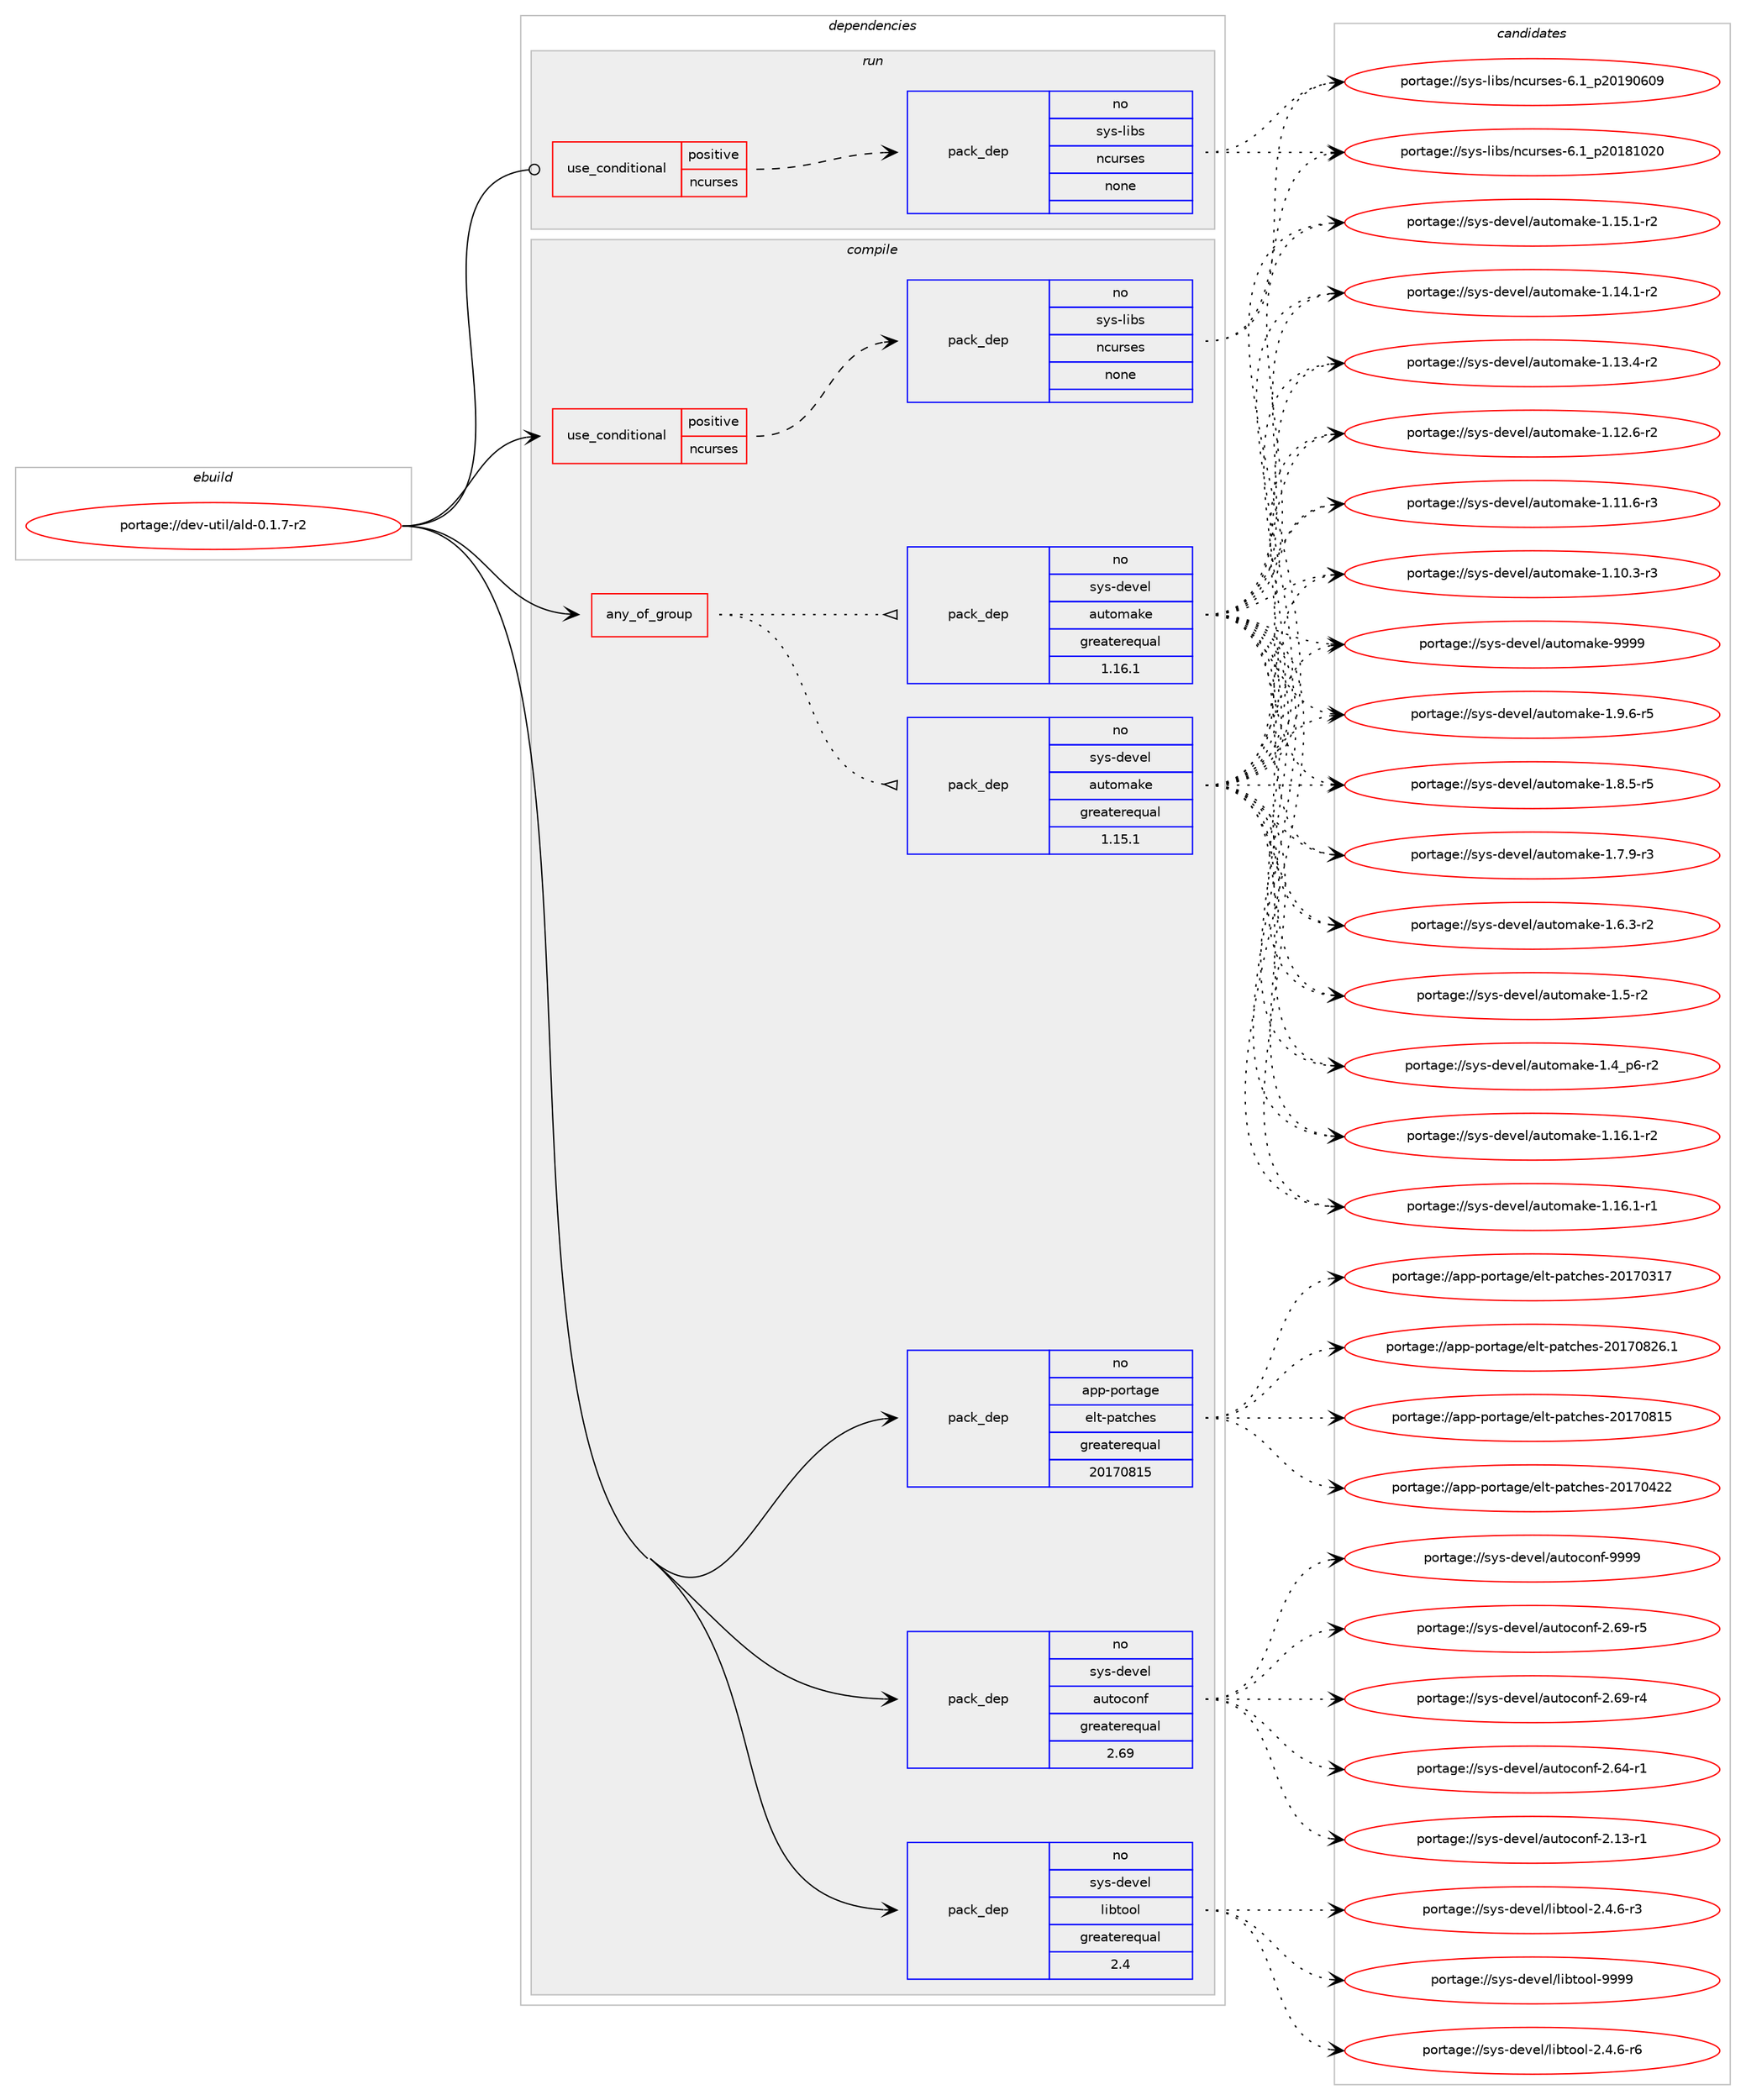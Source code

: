digraph prolog {

# *************
# Graph options
# *************

newrank=true;
concentrate=true;
compound=true;
graph [rankdir=LR,fontname=Helvetica,fontsize=10,ranksep=1.5];#, ranksep=2.5, nodesep=0.2];
edge  [arrowhead=vee];
node  [fontname=Helvetica,fontsize=10];

# **********
# The ebuild
# **********

subgraph cluster_leftcol {
color=gray;
label=<<i>ebuild</i>>;
id [label="portage://dev-util/ald-0.1.7-r2", color=red, width=4, href="../dev-util/ald-0.1.7-r2.svg"];
}

# ****************
# The dependencies
# ****************

subgraph cluster_midcol {
color=gray;
label=<<i>dependencies</i>>;
subgraph cluster_compile {
fillcolor="#eeeeee";
style=filled;
label=<<i>compile</i>>;
subgraph any4493 {
dependency307438 [label=<<TABLE BORDER="0" CELLBORDER="1" CELLSPACING="0" CELLPADDING="4"><TR><TD CELLPADDING="10">any_of_group</TD></TR></TABLE>>, shape=none, color=red];subgraph pack238922 {
dependency307439 [label=<<TABLE BORDER="0" CELLBORDER="1" CELLSPACING="0" CELLPADDING="4" WIDTH="220"><TR><TD ROWSPAN="6" CELLPADDING="30">pack_dep</TD></TR><TR><TD WIDTH="110">no</TD></TR><TR><TD>sys-devel</TD></TR><TR><TD>automake</TD></TR><TR><TD>greaterequal</TD></TR><TR><TD>1.16.1</TD></TR></TABLE>>, shape=none, color=blue];
}
dependency307438:e -> dependency307439:w [weight=20,style="dotted",arrowhead="oinv"];
subgraph pack238923 {
dependency307440 [label=<<TABLE BORDER="0" CELLBORDER="1" CELLSPACING="0" CELLPADDING="4" WIDTH="220"><TR><TD ROWSPAN="6" CELLPADDING="30">pack_dep</TD></TR><TR><TD WIDTH="110">no</TD></TR><TR><TD>sys-devel</TD></TR><TR><TD>automake</TD></TR><TR><TD>greaterequal</TD></TR><TR><TD>1.15.1</TD></TR></TABLE>>, shape=none, color=blue];
}
dependency307438:e -> dependency307440:w [weight=20,style="dotted",arrowhead="oinv"];
}
id:e -> dependency307438:w [weight=20,style="solid",arrowhead="vee"];
subgraph cond63819 {
dependency307441 [label=<<TABLE BORDER="0" CELLBORDER="1" CELLSPACING="0" CELLPADDING="4"><TR><TD ROWSPAN="3" CELLPADDING="10">use_conditional</TD></TR><TR><TD>positive</TD></TR><TR><TD>ncurses</TD></TR></TABLE>>, shape=none, color=red];
subgraph pack238924 {
dependency307442 [label=<<TABLE BORDER="0" CELLBORDER="1" CELLSPACING="0" CELLPADDING="4" WIDTH="220"><TR><TD ROWSPAN="6" CELLPADDING="30">pack_dep</TD></TR><TR><TD WIDTH="110">no</TD></TR><TR><TD>sys-libs</TD></TR><TR><TD>ncurses</TD></TR><TR><TD>none</TD></TR><TR><TD></TD></TR></TABLE>>, shape=none, color=blue];
}
dependency307441:e -> dependency307442:w [weight=20,style="dashed",arrowhead="vee"];
}
id:e -> dependency307441:w [weight=20,style="solid",arrowhead="vee"];
subgraph pack238925 {
dependency307443 [label=<<TABLE BORDER="0" CELLBORDER="1" CELLSPACING="0" CELLPADDING="4" WIDTH="220"><TR><TD ROWSPAN="6" CELLPADDING="30">pack_dep</TD></TR><TR><TD WIDTH="110">no</TD></TR><TR><TD>app-portage</TD></TR><TR><TD>elt-patches</TD></TR><TR><TD>greaterequal</TD></TR><TR><TD>20170815</TD></TR></TABLE>>, shape=none, color=blue];
}
id:e -> dependency307443:w [weight=20,style="solid",arrowhead="vee"];
subgraph pack238926 {
dependency307444 [label=<<TABLE BORDER="0" CELLBORDER="1" CELLSPACING="0" CELLPADDING="4" WIDTH="220"><TR><TD ROWSPAN="6" CELLPADDING="30">pack_dep</TD></TR><TR><TD WIDTH="110">no</TD></TR><TR><TD>sys-devel</TD></TR><TR><TD>autoconf</TD></TR><TR><TD>greaterequal</TD></TR><TR><TD>2.69</TD></TR></TABLE>>, shape=none, color=blue];
}
id:e -> dependency307444:w [weight=20,style="solid",arrowhead="vee"];
subgraph pack238927 {
dependency307445 [label=<<TABLE BORDER="0" CELLBORDER="1" CELLSPACING="0" CELLPADDING="4" WIDTH="220"><TR><TD ROWSPAN="6" CELLPADDING="30">pack_dep</TD></TR><TR><TD WIDTH="110">no</TD></TR><TR><TD>sys-devel</TD></TR><TR><TD>libtool</TD></TR><TR><TD>greaterequal</TD></TR><TR><TD>2.4</TD></TR></TABLE>>, shape=none, color=blue];
}
id:e -> dependency307445:w [weight=20,style="solid",arrowhead="vee"];
}
subgraph cluster_compileandrun {
fillcolor="#eeeeee";
style=filled;
label=<<i>compile and run</i>>;
}
subgraph cluster_run {
fillcolor="#eeeeee";
style=filled;
label=<<i>run</i>>;
subgraph cond63820 {
dependency307446 [label=<<TABLE BORDER="0" CELLBORDER="1" CELLSPACING="0" CELLPADDING="4"><TR><TD ROWSPAN="3" CELLPADDING="10">use_conditional</TD></TR><TR><TD>positive</TD></TR><TR><TD>ncurses</TD></TR></TABLE>>, shape=none, color=red];
subgraph pack238928 {
dependency307447 [label=<<TABLE BORDER="0" CELLBORDER="1" CELLSPACING="0" CELLPADDING="4" WIDTH="220"><TR><TD ROWSPAN="6" CELLPADDING="30">pack_dep</TD></TR><TR><TD WIDTH="110">no</TD></TR><TR><TD>sys-libs</TD></TR><TR><TD>ncurses</TD></TR><TR><TD>none</TD></TR><TR><TD></TD></TR></TABLE>>, shape=none, color=blue];
}
dependency307446:e -> dependency307447:w [weight=20,style="dashed",arrowhead="vee"];
}
id:e -> dependency307446:w [weight=20,style="solid",arrowhead="odot"];
}
}

# **************
# The candidates
# **************

subgraph cluster_choices {
rank=same;
color=gray;
label=<<i>candidates</i>>;

subgraph choice238922 {
color=black;
nodesep=1;
choice115121115451001011181011084797117116111109971071014557575757 [label="portage://sys-devel/automake-9999", color=red, width=4,href="../sys-devel/automake-9999.svg"];
choice115121115451001011181011084797117116111109971071014549465746544511453 [label="portage://sys-devel/automake-1.9.6-r5", color=red, width=4,href="../sys-devel/automake-1.9.6-r5.svg"];
choice115121115451001011181011084797117116111109971071014549465646534511453 [label="portage://sys-devel/automake-1.8.5-r5", color=red, width=4,href="../sys-devel/automake-1.8.5-r5.svg"];
choice115121115451001011181011084797117116111109971071014549465546574511451 [label="portage://sys-devel/automake-1.7.9-r3", color=red, width=4,href="../sys-devel/automake-1.7.9-r3.svg"];
choice115121115451001011181011084797117116111109971071014549465446514511450 [label="portage://sys-devel/automake-1.6.3-r2", color=red, width=4,href="../sys-devel/automake-1.6.3-r2.svg"];
choice11512111545100101118101108479711711611110997107101454946534511450 [label="portage://sys-devel/automake-1.5-r2", color=red, width=4,href="../sys-devel/automake-1.5-r2.svg"];
choice115121115451001011181011084797117116111109971071014549465295112544511450 [label="portage://sys-devel/automake-1.4_p6-r2", color=red, width=4,href="../sys-devel/automake-1.4_p6-r2.svg"];
choice11512111545100101118101108479711711611110997107101454946495446494511450 [label="portage://sys-devel/automake-1.16.1-r2", color=red, width=4,href="../sys-devel/automake-1.16.1-r2.svg"];
choice11512111545100101118101108479711711611110997107101454946495446494511449 [label="portage://sys-devel/automake-1.16.1-r1", color=red, width=4,href="../sys-devel/automake-1.16.1-r1.svg"];
choice11512111545100101118101108479711711611110997107101454946495346494511450 [label="portage://sys-devel/automake-1.15.1-r2", color=red, width=4,href="../sys-devel/automake-1.15.1-r2.svg"];
choice11512111545100101118101108479711711611110997107101454946495246494511450 [label="portage://sys-devel/automake-1.14.1-r2", color=red, width=4,href="../sys-devel/automake-1.14.1-r2.svg"];
choice11512111545100101118101108479711711611110997107101454946495146524511450 [label="portage://sys-devel/automake-1.13.4-r2", color=red, width=4,href="../sys-devel/automake-1.13.4-r2.svg"];
choice11512111545100101118101108479711711611110997107101454946495046544511450 [label="portage://sys-devel/automake-1.12.6-r2", color=red, width=4,href="../sys-devel/automake-1.12.6-r2.svg"];
choice11512111545100101118101108479711711611110997107101454946494946544511451 [label="portage://sys-devel/automake-1.11.6-r3", color=red, width=4,href="../sys-devel/automake-1.11.6-r3.svg"];
choice11512111545100101118101108479711711611110997107101454946494846514511451 [label="portage://sys-devel/automake-1.10.3-r3", color=red, width=4,href="../sys-devel/automake-1.10.3-r3.svg"];
dependency307439:e -> choice115121115451001011181011084797117116111109971071014557575757:w [style=dotted,weight="100"];
dependency307439:e -> choice115121115451001011181011084797117116111109971071014549465746544511453:w [style=dotted,weight="100"];
dependency307439:e -> choice115121115451001011181011084797117116111109971071014549465646534511453:w [style=dotted,weight="100"];
dependency307439:e -> choice115121115451001011181011084797117116111109971071014549465546574511451:w [style=dotted,weight="100"];
dependency307439:e -> choice115121115451001011181011084797117116111109971071014549465446514511450:w [style=dotted,weight="100"];
dependency307439:e -> choice11512111545100101118101108479711711611110997107101454946534511450:w [style=dotted,weight="100"];
dependency307439:e -> choice115121115451001011181011084797117116111109971071014549465295112544511450:w [style=dotted,weight="100"];
dependency307439:e -> choice11512111545100101118101108479711711611110997107101454946495446494511450:w [style=dotted,weight="100"];
dependency307439:e -> choice11512111545100101118101108479711711611110997107101454946495446494511449:w [style=dotted,weight="100"];
dependency307439:e -> choice11512111545100101118101108479711711611110997107101454946495346494511450:w [style=dotted,weight="100"];
dependency307439:e -> choice11512111545100101118101108479711711611110997107101454946495246494511450:w [style=dotted,weight="100"];
dependency307439:e -> choice11512111545100101118101108479711711611110997107101454946495146524511450:w [style=dotted,weight="100"];
dependency307439:e -> choice11512111545100101118101108479711711611110997107101454946495046544511450:w [style=dotted,weight="100"];
dependency307439:e -> choice11512111545100101118101108479711711611110997107101454946494946544511451:w [style=dotted,weight="100"];
dependency307439:e -> choice11512111545100101118101108479711711611110997107101454946494846514511451:w [style=dotted,weight="100"];
}
subgraph choice238923 {
color=black;
nodesep=1;
choice115121115451001011181011084797117116111109971071014557575757 [label="portage://sys-devel/automake-9999", color=red, width=4,href="../sys-devel/automake-9999.svg"];
choice115121115451001011181011084797117116111109971071014549465746544511453 [label="portage://sys-devel/automake-1.9.6-r5", color=red, width=4,href="../sys-devel/automake-1.9.6-r5.svg"];
choice115121115451001011181011084797117116111109971071014549465646534511453 [label="portage://sys-devel/automake-1.8.5-r5", color=red, width=4,href="../sys-devel/automake-1.8.5-r5.svg"];
choice115121115451001011181011084797117116111109971071014549465546574511451 [label="portage://sys-devel/automake-1.7.9-r3", color=red, width=4,href="../sys-devel/automake-1.7.9-r3.svg"];
choice115121115451001011181011084797117116111109971071014549465446514511450 [label="portage://sys-devel/automake-1.6.3-r2", color=red, width=4,href="../sys-devel/automake-1.6.3-r2.svg"];
choice11512111545100101118101108479711711611110997107101454946534511450 [label="portage://sys-devel/automake-1.5-r2", color=red, width=4,href="../sys-devel/automake-1.5-r2.svg"];
choice115121115451001011181011084797117116111109971071014549465295112544511450 [label="portage://sys-devel/automake-1.4_p6-r2", color=red, width=4,href="../sys-devel/automake-1.4_p6-r2.svg"];
choice11512111545100101118101108479711711611110997107101454946495446494511450 [label="portage://sys-devel/automake-1.16.1-r2", color=red, width=4,href="../sys-devel/automake-1.16.1-r2.svg"];
choice11512111545100101118101108479711711611110997107101454946495446494511449 [label="portage://sys-devel/automake-1.16.1-r1", color=red, width=4,href="../sys-devel/automake-1.16.1-r1.svg"];
choice11512111545100101118101108479711711611110997107101454946495346494511450 [label="portage://sys-devel/automake-1.15.1-r2", color=red, width=4,href="../sys-devel/automake-1.15.1-r2.svg"];
choice11512111545100101118101108479711711611110997107101454946495246494511450 [label="portage://sys-devel/automake-1.14.1-r2", color=red, width=4,href="../sys-devel/automake-1.14.1-r2.svg"];
choice11512111545100101118101108479711711611110997107101454946495146524511450 [label="portage://sys-devel/automake-1.13.4-r2", color=red, width=4,href="../sys-devel/automake-1.13.4-r2.svg"];
choice11512111545100101118101108479711711611110997107101454946495046544511450 [label="portage://sys-devel/automake-1.12.6-r2", color=red, width=4,href="../sys-devel/automake-1.12.6-r2.svg"];
choice11512111545100101118101108479711711611110997107101454946494946544511451 [label="portage://sys-devel/automake-1.11.6-r3", color=red, width=4,href="../sys-devel/automake-1.11.6-r3.svg"];
choice11512111545100101118101108479711711611110997107101454946494846514511451 [label="portage://sys-devel/automake-1.10.3-r3", color=red, width=4,href="../sys-devel/automake-1.10.3-r3.svg"];
dependency307440:e -> choice115121115451001011181011084797117116111109971071014557575757:w [style=dotted,weight="100"];
dependency307440:e -> choice115121115451001011181011084797117116111109971071014549465746544511453:w [style=dotted,weight="100"];
dependency307440:e -> choice115121115451001011181011084797117116111109971071014549465646534511453:w [style=dotted,weight="100"];
dependency307440:e -> choice115121115451001011181011084797117116111109971071014549465546574511451:w [style=dotted,weight="100"];
dependency307440:e -> choice115121115451001011181011084797117116111109971071014549465446514511450:w [style=dotted,weight="100"];
dependency307440:e -> choice11512111545100101118101108479711711611110997107101454946534511450:w [style=dotted,weight="100"];
dependency307440:e -> choice115121115451001011181011084797117116111109971071014549465295112544511450:w [style=dotted,weight="100"];
dependency307440:e -> choice11512111545100101118101108479711711611110997107101454946495446494511450:w [style=dotted,weight="100"];
dependency307440:e -> choice11512111545100101118101108479711711611110997107101454946495446494511449:w [style=dotted,weight="100"];
dependency307440:e -> choice11512111545100101118101108479711711611110997107101454946495346494511450:w [style=dotted,weight="100"];
dependency307440:e -> choice11512111545100101118101108479711711611110997107101454946495246494511450:w [style=dotted,weight="100"];
dependency307440:e -> choice11512111545100101118101108479711711611110997107101454946495146524511450:w [style=dotted,weight="100"];
dependency307440:e -> choice11512111545100101118101108479711711611110997107101454946495046544511450:w [style=dotted,weight="100"];
dependency307440:e -> choice11512111545100101118101108479711711611110997107101454946494946544511451:w [style=dotted,weight="100"];
dependency307440:e -> choice11512111545100101118101108479711711611110997107101454946494846514511451:w [style=dotted,weight="100"];
}
subgraph choice238924 {
color=black;
nodesep=1;
choice1151211154510810598115471109911711411510111545544649951125048495748544857 [label="portage://sys-libs/ncurses-6.1_p20190609", color=red, width=4,href="../sys-libs/ncurses-6.1_p20190609.svg"];
choice1151211154510810598115471109911711411510111545544649951125048495649485048 [label="portage://sys-libs/ncurses-6.1_p20181020", color=red, width=4,href="../sys-libs/ncurses-6.1_p20181020.svg"];
dependency307442:e -> choice1151211154510810598115471109911711411510111545544649951125048495748544857:w [style=dotted,weight="100"];
dependency307442:e -> choice1151211154510810598115471109911711411510111545544649951125048495649485048:w [style=dotted,weight="100"];
}
subgraph choice238925 {
color=black;
nodesep=1;
choice971121124511211111411697103101471011081164511297116991041011154550484955485650544649 [label="portage://app-portage/elt-patches-20170826.1", color=red, width=4,href="../app-portage/elt-patches-20170826.1.svg"];
choice97112112451121111141169710310147101108116451129711699104101115455048495548564953 [label="portage://app-portage/elt-patches-20170815", color=red, width=4,href="../app-portage/elt-patches-20170815.svg"];
choice97112112451121111141169710310147101108116451129711699104101115455048495548525050 [label="portage://app-portage/elt-patches-20170422", color=red, width=4,href="../app-portage/elt-patches-20170422.svg"];
choice97112112451121111141169710310147101108116451129711699104101115455048495548514955 [label="portage://app-portage/elt-patches-20170317", color=red, width=4,href="../app-portage/elt-patches-20170317.svg"];
dependency307443:e -> choice971121124511211111411697103101471011081164511297116991041011154550484955485650544649:w [style=dotted,weight="100"];
dependency307443:e -> choice97112112451121111141169710310147101108116451129711699104101115455048495548564953:w [style=dotted,weight="100"];
dependency307443:e -> choice97112112451121111141169710310147101108116451129711699104101115455048495548525050:w [style=dotted,weight="100"];
dependency307443:e -> choice97112112451121111141169710310147101108116451129711699104101115455048495548514955:w [style=dotted,weight="100"];
}
subgraph choice238926 {
color=black;
nodesep=1;
choice115121115451001011181011084797117116111991111101024557575757 [label="portage://sys-devel/autoconf-9999", color=red, width=4,href="../sys-devel/autoconf-9999.svg"];
choice1151211154510010111810110847971171161119911111010245504654574511453 [label="portage://sys-devel/autoconf-2.69-r5", color=red, width=4,href="../sys-devel/autoconf-2.69-r5.svg"];
choice1151211154510010111810110847971171161119911111010245504654574511452 [label="portage://sys-devel/autoconf-2.69-r4", color=red, width=4,href="../sys-devel/autoconf-2.69-r4.svg"];
choice1151211154510010111810110847971171161119911111010245504654524511449 [label="portage://sys-devel/autoconf-2.64-r1", color=red, width=4,href="../sys-devel/autoconf-2.64-r1.svg"];
choice1151211154510010111810110847971171161119911111010245504649514511449 [label="portage://sys-devel/autoconf-2.13-r1", color=red, width=4,href="../sys-devel/autoconf-2.13-r1.svg"];
dependency307444:e -> choice115121115451001011181011084797117116111991111101024557575757:w [style=dotted,weight="100"];
dependency307444:e -> choice1151211154510010111810110847971171161119911111010245504654574511453:w [style=dotted,weight="100"];
dependency307444:e -> choice1151211154510010111810110847971171161119911111010245504654574511452:w [style=dotted,weight="100"];
dependency307444:e -> choice1151211154510010111810110847971171161119911111010245504654524511449:w [style=dotted,weight="100"];
dependency307444:e -> choice1151211154510010111810110847971171161119911111010245504649514511449:w [style=dotted,weight="100"];
}
subgraph choice238927 {
color=black;
nodesep=1;
choice1151211154510010111810110847108105981161111111084557575757 [label="portage://sys-devel/libtool-9999", color=red, width=4,href="../sys-devel/libtool-9999.svg"];
choice1151211154510010111810110847108105981161111111084550465246544511454 [label="portage://sys-devel/libtool-2.4.6-r6", color=red, width=4,href="../sys-devel/libtool-2.4.6-r6.svg"];
choice1151211154510010111810110847108105981161111111084550465246544511451 [label="portage://sys-devel/libtool-2.4.6-r3", color=red, width=4,href="../sys-devel/libtool-2.4.6-r3.svg"];
dependency307445:e -> choice1151211154510010111810110847108105981161111111084557575757:w [style=dotted,weight="100"];
dependency307445:e -> choice1151211154510010111810110847108105981161111111084550465246544511454:w [style=dotted,weight="100"];
dependency307445:e -> choice1151211154510010111810110847108105981161111111084550465246544511451:w [style=dotted,weight="100"];
}
subgraph choice238928 {
color=black;
nodesep=1;
choice1151211154510810598115471109911711411510111545544649951125048495748544857 [label="portage://sys-libs/ncurses-6.1_p20190609", color=red, width=4,href="../sys-libs/ncurses-6.1_p20190609.svg"];
choice1151211154510810598115471109911711411510111545544649951125048495649485048 [label="portage://sys-libs/ncurses-6.1_p20181020", color=red, width=4,href="../sys-libs/ncurses-6.1_p20181020.svg"];
dependency307447:e -> choice1151211154510810598115471109911711411510111545544649951125048495748544857:w [style=dotted,weight="100"];
dependency307447:e -> choice1151211154510810598115471109911711411510111545544649951125048495649485048:w [style=dotted,weight="100"];
}
}

}
